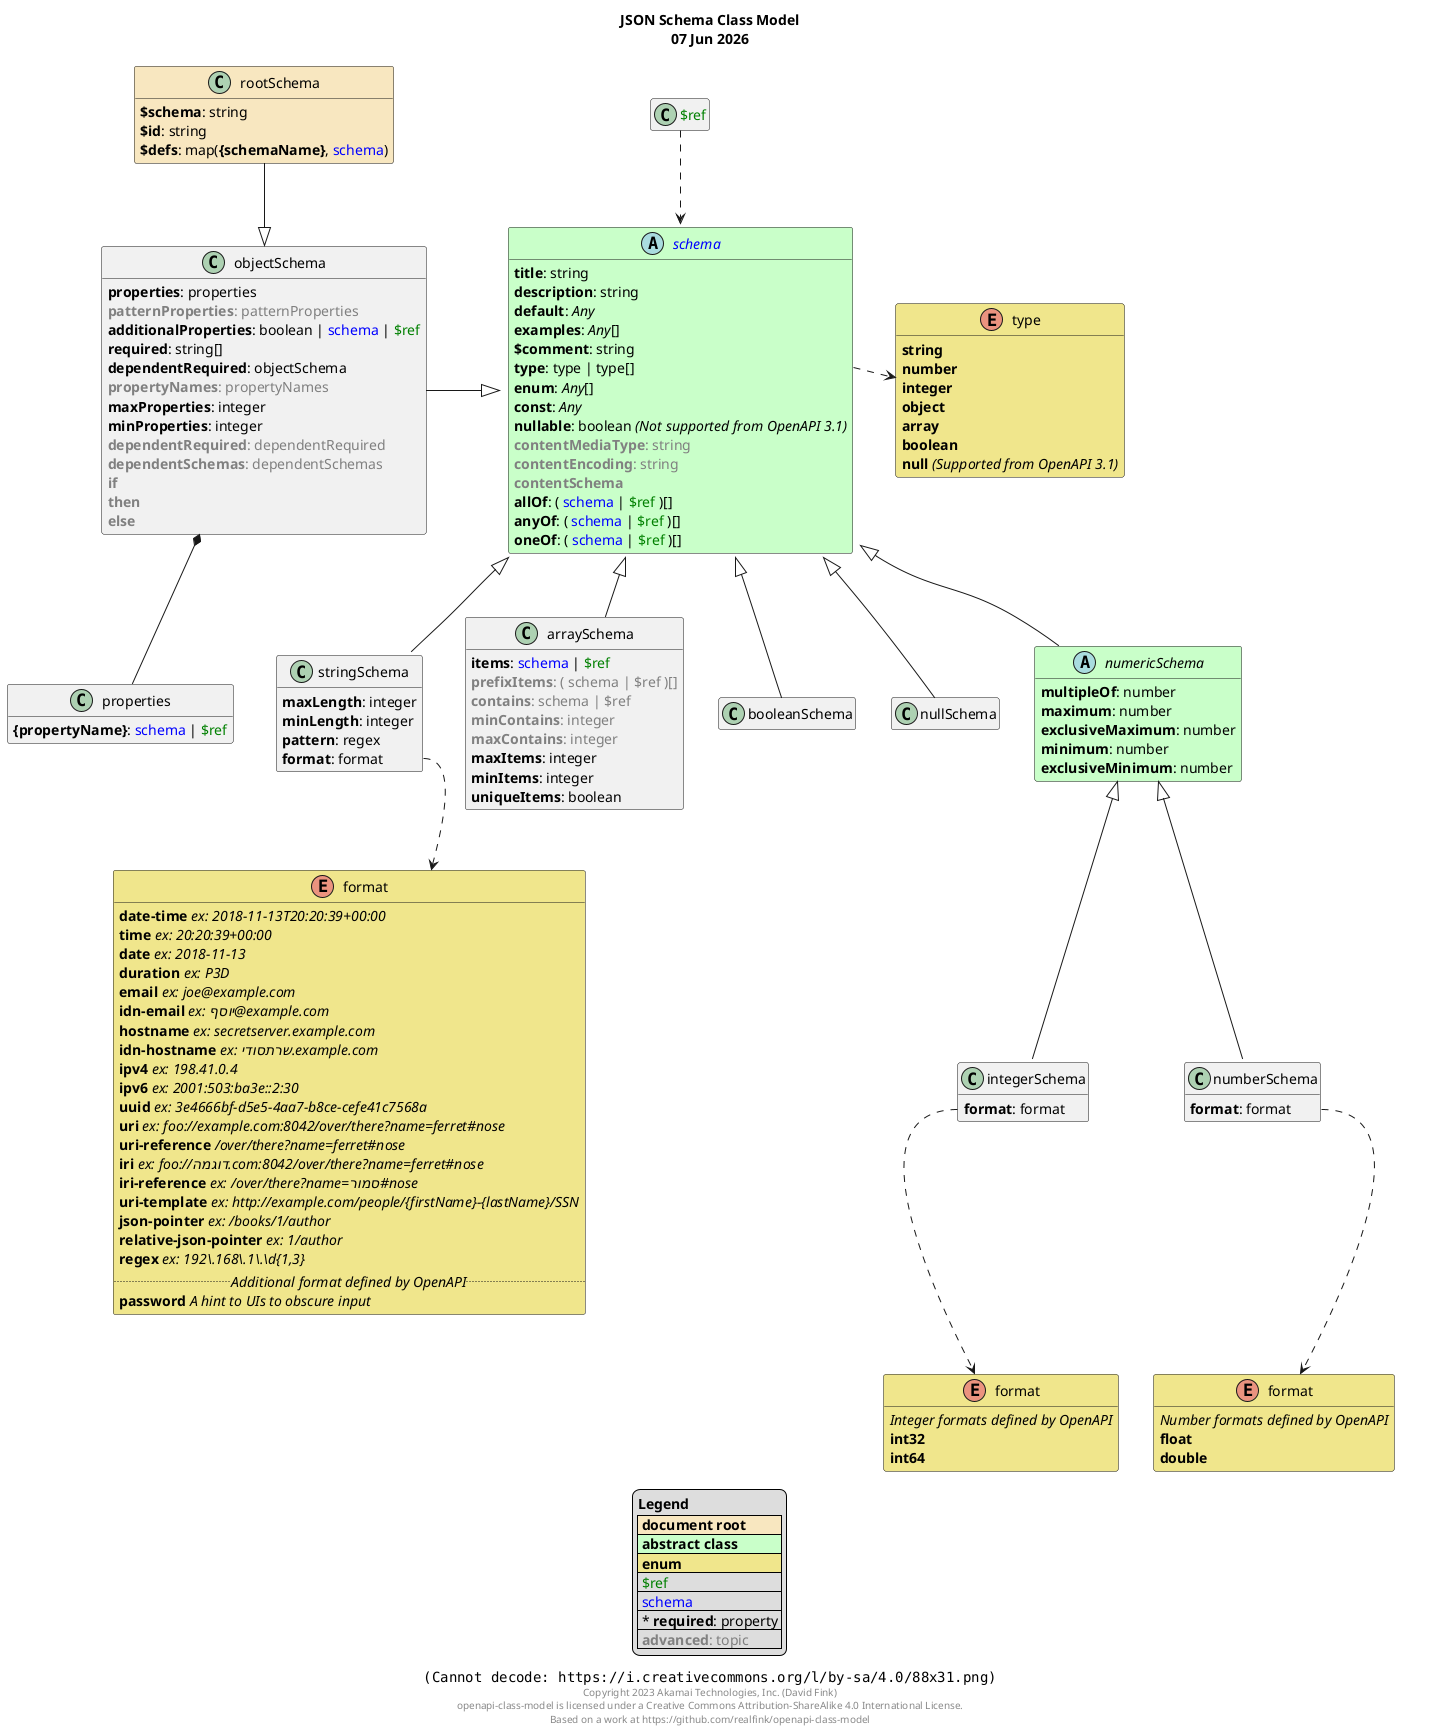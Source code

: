 ' openapi-class-model
' Copyright 2023 Akamai Technologies, Inc.

' This work is licensed under the Creative Commons
' Attribution-ShareAlike 4.0 International License.
' To view a copy of this license, visit
' http://creativecommons.org/licenses/by-sa/4.0/
' or send a letter to Creative Commons, PO Box 1866,
' Mountain View, CA 94042, USA.

' Unless required by applicable law or agreed to in
' writing, software distributed under the License is
' distributed on an "AS IS" BASIS, WITHOUT WARRANTIES OR
' CONDITIONS OF ANY KIND, either express or implied.
' See the License for the specific language governing
' permissions and limitations under the License.

@startuml

hide empty members

!define ENUM #Khaki
!define ROOT #STRATEGY
!define ABSTRACT #TECHNOLOGY
!define SCHEMA <color:blue>schema</color>
!define REF <color:green>$ref</color>
!define ADVANCED color:gray

title JSON Schema Class Model\n%date("dd MMM yyyy")

class rootSchema ROOT {
  **$schema**: string
  **$id**: string
  {field} **$defs**: map(**{schemaName}**, SCHEMA)
}

class "REF" as ref {
}

abstract class "SCHEMA" as schema ABSTRACT {
  **title**: string
  **description**: string
  **default**: //Any//
  **examples**: //Any//[]
  **$comment**: string
  **type**: type | type[]
  **enum**: //Any//[]
  **const**: //Any//
  {field} **nullable**: boolean //(Not supported from OpenAPI 3.1)//
  <ADVANCED>**contentMediaType**: string
  <ADVANCED>**contentEncoding**: string
  <ADVANCED>**contentSchema**
  {field} **allOf**: ( SCHEMA | REF )[]
  {field} **anyOf**: ( SCHEMA | REF )[]
  {field} **oneOf**: ( SCHEMA | REF )[]
}

enum "type" as schemaType ENUM {
  **string**
  **number**
  **integer**
  **object**
  **array**
  **boolean**
  {field} **null** //(Supported from OpenAPI 3.1)//
}

class stringSchema {
  **maxLength**: integer
  **minLength**: integer
  **pattern**: regex
  **format**: format
}

enum "format" as formatType ENUM {
  **date-time** //ex: 2018-11-13T20:20:39+00:00//
  **time** //ex: 20:20:39+00:00//
  **date** //ex: 2018-11-13//
  **duration** //ex: P3D//
  **email** //ex: joe@example.com//
  **idn-email** //ex: יוסף@example.com//
  **hostname** //ex: secretserver.example.com//
  **idn-hostname** //ex: שרתסודי.example.com//
  **ipv4** //ex: 198.41.0.4//
  **ipv6** //ex: 2001:503:ba3e::2:30//
  **uuid** //ex: 3e4666bf-d5e5-4aa7-b8ce-cefe41c7568a//
  **uri** //ex: foo:~//example.com:8042/over/there?name=ferret#nose//
  **uri-reference** ///over/there?name=ferret#nose//
  **iri** //ex: foo:~//דוגמה.com:8042/over/there?name=ferret#nose//
  **iri-reference** //ex: /over/there?name=סמור#nose//
  **uri-template** //ex: http:~//example.com/people/{firstName}-{lastName}/SSN//
  **json-pointer** //ex: /books/1/author//
  **relative-json-pointer** //ex: 1/author//
  **regex** //ex: 192\.168\.1\.\d{1,3}//
  .. //Additional format defined by OpenAPI// ..
  **password** //A hint to UIs to obscure input//
}

enum "format" as numberFormatType ENUM {
  //Number formats defined by OpenAPI//
  **float**
  **double**
}

enum "format" as integerFormatType ENUM {
  //Integer formats defined by OpenAPI//
  **int32**
  **int64**
}

abstract class numericSchema ABSTRACT {
  **multipleOf**: number
  **maximum**: number
  **exclusiveMaximum**: number
  **minimum**: number
  **exclusiveMinimum**: number
}

class numberSchema {
  **format**: format
}

class integerSchema {
  **format**: format
}

class objectSchema {
  **properties**: properties
  <ADVANCED>**patternProperties**: patternProperties
  **additionalProperties**: boolean | SCHEMA | REF
  **required**: string[]
  **dependentRequired**: objectSchema
  <ADVANCED>**propertyNames**: propertyNames
  **maxProperties**: integer
  **minProperties**: integer
  <ADVANCED>**dependentRequired**: dependentRequired
  <ADVANCED>**dependentSchemas**: dependentSchemas
  <ADVANCED>**if**
  <ADVANCED>**then**
  <ADVANCED>**else**
}

class properties {
  **{propertyName}**: SCHEMA | REF
}

class arraySchema {
  **items**: SCHEMA | REF
  {field} <ADVANCED>**prefixItems**: ( schema | $ref )[]
  <ADVANCED>**contains**: schema | $ref
  <ADVANCED>**minContains**: integer
  <ADVANCED>**maxContains**: integer
  **maxItems**: integer
  **minItems**: integer
  **uniqueItems**: boolean
}

class booleanSchema {
}

class nullSchema { 
}

legend
  **Legend**
  |<ROOT> **document root** |
  |<ABSTRACT> **abstract class**|
  |<ENUM> **enum**|
  | REF |
  | SCHEMA |
  | * **required**: property |
  | <ADVANCED>**advanced**: topic |
end legend

footer
<img:https://i.creativecommons.org/l/by-sa/4.0/88x31.png>
Copyright 2023 Akamai Technologies, Inc. (David Fink)
openapi-class-model is licensed under a Creative Commons Attribution-ShareAlike 4.0 International License.
Based on a work at https://github.com/realfink/openapi-class-model
endfooter

rootSchema -d-|> objectSchema
ref .d.> schema
schema::type .r.> schemaType

stringSchema -u-|> schema
numericSchema -u-|> schema
integerSchema -u-|> numericSchema
numberSchema -u-|> numericSchema
objectSchema -r-|> schema
arraySchema -u-|> schema
booleanSchema -u-|> schema
nullSchema -u-|> schema

stringSchema::format .d.> formatType
objectSchema *-d- properties
integerSchema::format .d.> integerFormatType
numberSchema::format .d.> numberFormatType

@enduml